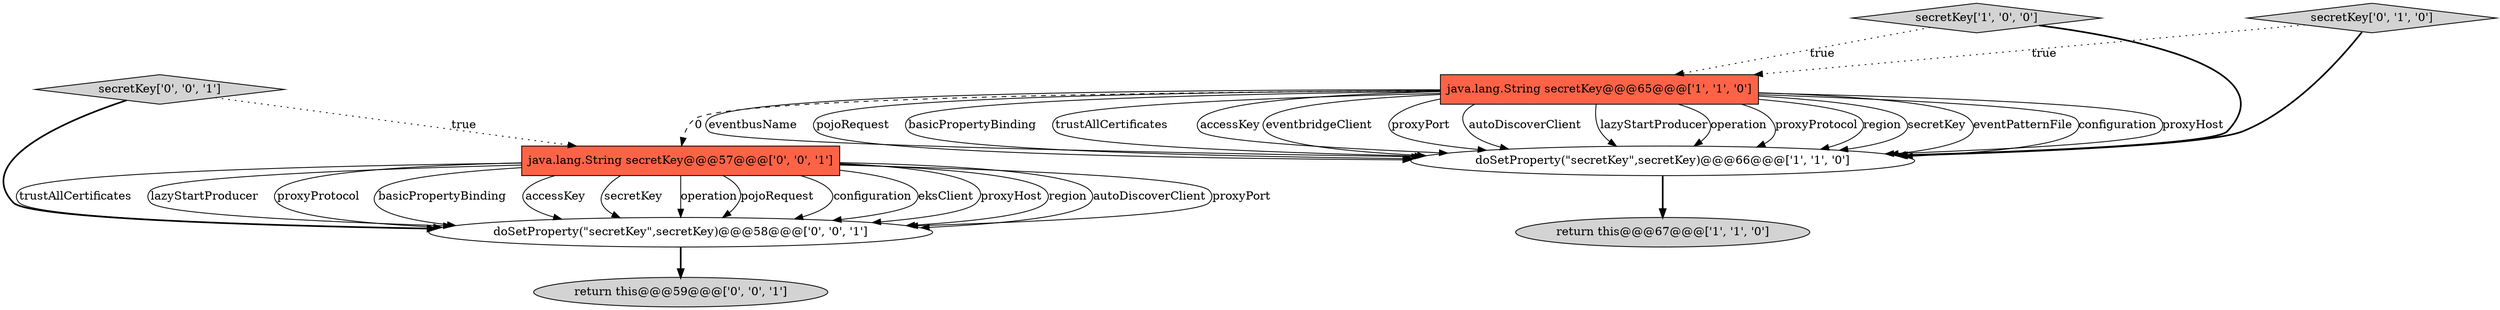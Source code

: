 digraph {
6 [style = filled, label = "java.lang.String secretKey@@@57@@@['0', '0', '1']", fillcolor = tomato, shape = box image = "AAA0AAABBB3BBB"];
2 [style = filled, label = "doSetProperty(\"secretKey\",secretKey)@@@66@@@['1', '1', '0']", fillcolor = white, shape = ellipse image = "AAA0AAABBB1BBB"];
1 [style = filled, label = "java.lang.String secretKey@@@65@@@['1', '1', '0']", fillcolor = tomato, shape = box image = "AAA0AAABBB1BBB"];
7 [style = filled, label = "doSetProperty(\"secretKey\",secretKey)@@@58@@@['0', '0', '1']", fillcolor = white, shape = ellipse image = "AAA0AAABBB3BBB"];
3 [style = filled, label = "return this@@@67@@@['1', '1', '0']", fillcolor = lightgray, shape = ellipse image = "AAA0AAABBB1BBB"];
4 [style = filled, label = "secretKey['0', '1', '0']", fillcolor = lightgray, shape = diamond image = "AAA0AAABBB2BBB"];
0 [style = filled, label = "secretKey['1', '0', '0']", fillcolor = lightgray, shape = diamond image = "AAA0AAABBB1BBB"];
5 [style = filled, label = "secretKey['0', '0', '1']", fillcolor = lightgray, shape = diamond image = "AAA0AAABBB3BBB"];
8 [style = filled, label = "return this@@@59@@@['0', '0', '1']", fillcolor = lightgray, shape = ellipse image = "AAA0AAABBB3BBB"];
6->7 [style = solid, label="configuration"];
0->1 [style = dotted, label="true"];
1->2 [style = solid, label="eventbridgeClient"];
7->8 [style = bold, label=""];
6->7 [style = solid, label="eksClient"];
6->7 [style = solid, label="proxyHost"];
1->2 [style = solid, label="proxyPort"];
6->7 [style = solid, label="region"];
1->2 [style = solid, label="autoDiscoverClient"];
1->2 [style = solid, label="lazyStartProducer"];
1->2 [style = solid, label="operation"];
4->1 [style = dotted, label="true"];
1->2 [style = solid, label="proxyProtocol"];
6->7 [style = solid, label="autoDiscoverClient"];
6->7 [style = solid, label="proxyPort"];
1->2 [style = solid, label="region"];
4->2 [style = bold, label=""];
2->3 [style = bold, label=""];
5->6 [style = dotted, label="true"];
1->2 [style = solid, label="secretKey"];
1->2 [style = solid, label="eventPatternFile"];
1->2 [style = solid, label="configuration"];
1->2 [style = solid, label="proxyHost"];
1->2 [style = solid, label="eventbusName"];
6->7 [style = solid, label="trustAllCertificates"];
6->7 [style = solid, label="lazyStartProducer"];
1->2 [style = solid, label="pojoRequest"];
1->6 [style = dashed, label="0"];
6->7 [style = solid, label="proxyProtocol"];
1->2 [style = solid, label="basicPropertyBinding"];
0->2 [style = bold, label=""];
6->7 [style = solid, label="basicPropertyBinding"];
6->7 [style = solid, label="accessKey"];
6->7 [style = solid, label="secretKey"];
6->7 [style = solid, label="operation"];
1->2 [style = solid, label="trustAllCertificates"];
5->7 [style = bold, label=""];
1->2 [style = solid, label="accessKey"];
6->7 [style = solid, label="pojoRequest"];
}
